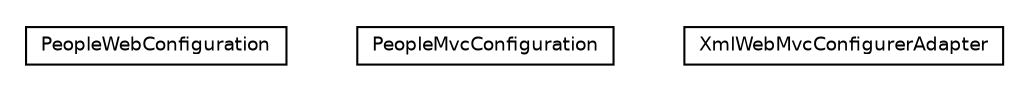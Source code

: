 #!/usr/local/bin/dot
#
# Class diagram 
# Generated by UMLGraph version R5_6 (http://www.umlgraph.org/)
#

digraph G {
	edge [fontname="Helvetica",fontsize=10,labelfontname="Helvetica",labelfontsize=10];
	node [fontname="Helvetica",fontsize=10,shape=plaintext];
	nodesep=0.25;
	ranksep=0.5;
	// net.ljcomputing.people.web.config.PeopleWebConfiguration
	c0 [label=<<table title="net.ljcomputing.people.web.config.PeopleWebConfiguration" border="0" cellborder="1" cellspacing="0" cellpadding="2" port="p" href="./PeopleWebConfiguration.html">
		<tr><td><table border="0" cellspacing="0" cellpadding="1">
<tr><td align="center" balign="center"> PeopleWebConfiguration </td></tr>
		</table></td></tr>
		</table>>, URL="./PeopleWebConfiguration.html", fontname="Helvetica", fontcolor="black", fontsize=9.0];
	// net.ljcomputing.people.web.config.PeopleMvcConfiguration
	c1 [label=<<table title="net.ljcomputing.people.web.config.PeopleMvcConfiguration" border="0" cellborder="1" cellspacing="0" cellpadding="2" port="p" href="./PeopleMvcConfiguration.html">
		<tr><td><table border="0" cellspacing="0" cellpadding="1">
<tr><td align="center" balign="center"> PeopleMvcConfiguration </td></tr>
		</table></td></tr>
		</table>>, URL="./PeopleMvcConfiguration.html", fontname="Helvetica", fontcolor="black", fontsize=9.0];
	// net.ljcomputing.people.web.config.XmlWebMvcConfigurerAdapter
	c2 [label=<<table title="net.ljcomputing.people.web.config.XmlWebMvcConfigurerAdapter" border="0" cellborder="1" cellspacing="0" cellpadding="2" port="p" href="./XmlWebMvcConfigurerAdapter.html">
		<tr><td><table border="0" cellspacing="0" cellpadding="1">
<tr><td align="center" balign="center"> XmlWebMvcConfigurerAdapter </td></tr>
		</table></td></tr>
		</table>>, URL="./XmlWebMvcConfigurerAdapter.html", fontname="Helvetica", fontcolor="black", fontsize=9.0];
}

